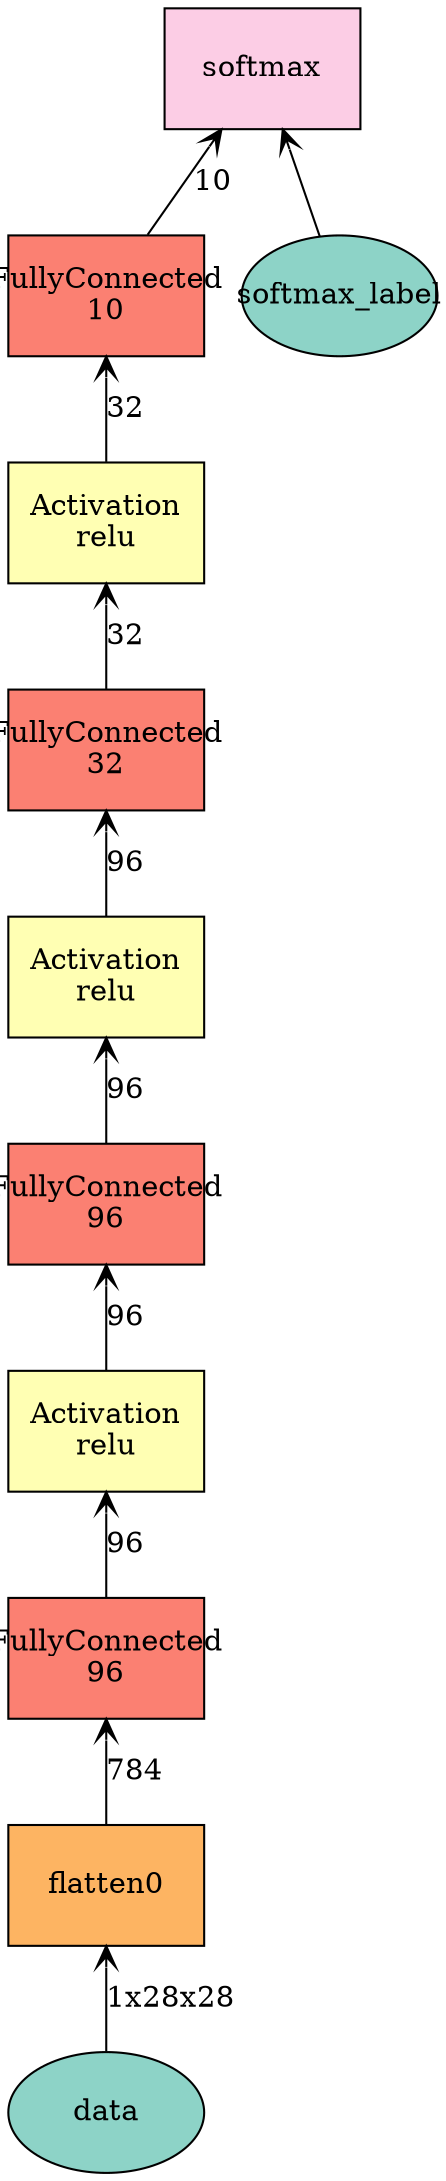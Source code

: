 digraph plot {
	data [label=data fillcolor="#8dd3c7" fixedsize=true height=0.8034 shape=oval style=filled width=1.3]
	flatten0 [label=flatten0 fillcolor="#fdb462" fixedsize=true height=0.8034 shape=box style=filled width=1.3]
	FC_1 [label="FullyConnected\n96" fillcolor="#fb8072" fixedsize=true height=0.8034 shape=box style=filled width=1.3]
	FC_1_act [label="Activation\nrelu" fillcolor="#ffffb3" fixedsize=true height=0.8034 shape=box style=filled width=1.3]
	FC_2 [label="FullyConnected\n96" fillcolor="#fb8072" fixedsize=true height=0.8034 shape=box style=filled width=1.3]
	FC_2_act [label="Activation\nrelu" fillcolor="#ffffb3" fixedsize=true height=0.8034 shape=box style=filled width=1.3]
	FC_3 [label="FullyConnected\n32" fillcolor="#fb8072" fixedsize=true height=0.8034 shape=box style=filled width=1.3]
	FC_3_act [label="Activation\nrelu" fillcolor="#ffffb3" fixedsize=true height=0.8034 shape=box style=filled width=1.3]
	fc_out [label="FullyConnected\n10" fillcolor="#fb8072" fixedsize=true height=0.8034 shape=box style=filled width=1.3]
	softmax_label [label=softmax_label fillcolor="#8dd3c7" fixedsize=true height=0.8034 shape=oval style=filled width=1.3]
	softmax [label=softmax fillcolor="#fccde5" fixedsize=true height=0.8034 shape=box style=filled width=1.3]
	flatten0 -> data [label="1x28x28" arrowtail=open dir=back]
	FC_1 -> flatten0 [label=784 arrowtail=open dir=back]
	FC_1_act -> FC_1 [label=96 arrowtail=open dir=back]
	FC_2 -> FC_1_act [label=96 arrowtail=open dir=back]
	FC_2_act -> FC_2 [label=96 arrowtail=open dir=back]
	FC_3 -> FC_2_act [label=96 arrowtail=open dir=back]
	FC_3_act -> FC_3 [label=32 arrowtail=open dir=back]
	fc_out -> FC_3_act [label=32 arrowtail=open dir=back]
	softmax -> fc_out [label=10 arrowtail=open dir=back]
	softmax -> softmax_label [label="" arrowtail=open dir=back]
}
